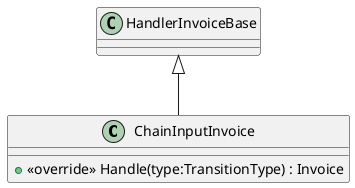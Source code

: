 @startuml
class ChainInputInvoice {
    + <<override>> Handle(type:TransitionType) : Invoice
}
HandlerInvoiceBase <|-- ChainInputInvoice
@enduml
